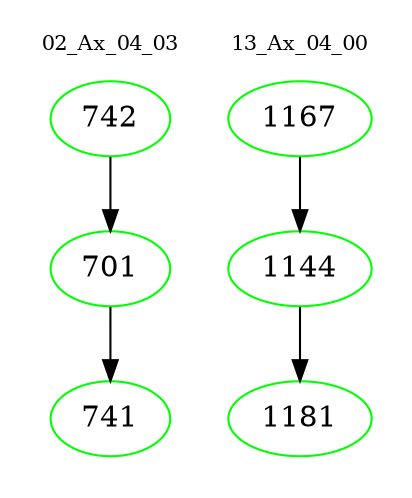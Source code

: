 digraph{
subgraph cluster_0 {
color = white
label = "02_Ax_04_03";
fontsize=10;
T0_742 [label="742", color="green"]
T0_742 -> T0_701 [color="black"]
T0_701 [label="701", color="green"]
T0_701 -> T0_741 [color="black"]
T0_741 [label="741", color="green"]
}
subgraph cluster_1 {
color = white
label = "13_Ax_04_00";
fontsize=10;
T1_1167 [label="1167", color="green"]
T1_1167 -> T1_1144 [color="black"]
T1_1144 [label="1144", color="green"]
T1_1144 -> T1_1181 [color="black"]
T1_1181 [label="1181", color="green"]
}
}

